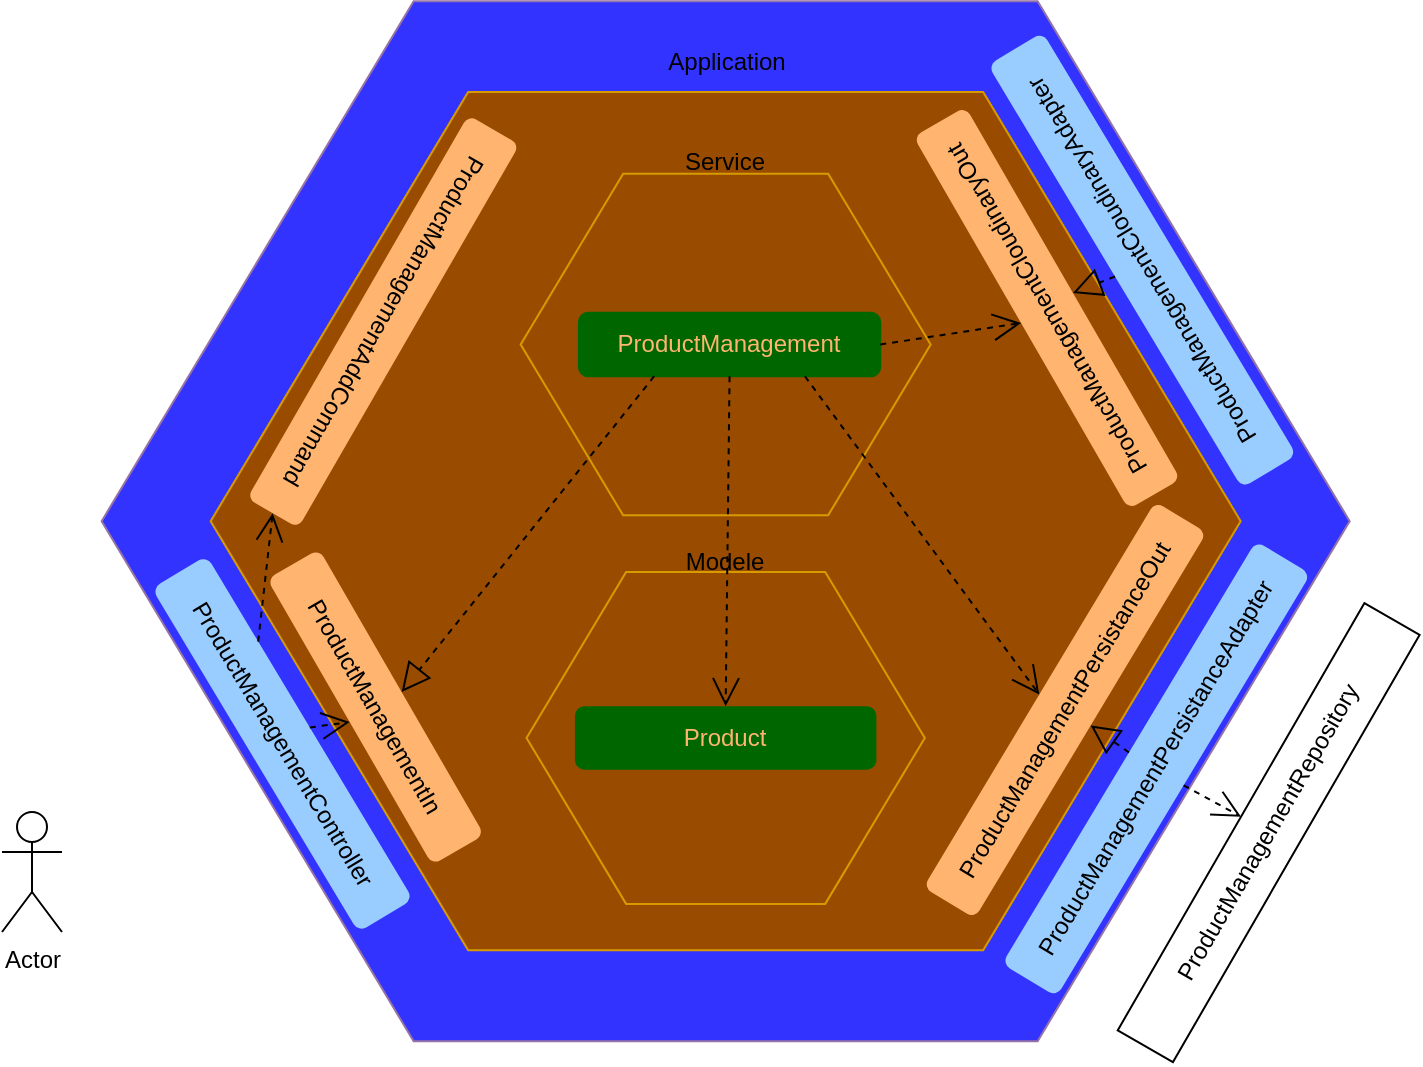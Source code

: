 <mxfile version="22.1.11" type="device">
  <diagram name="Page-1" id="46NgbSBzd1eg9kUxg5Q0">
    <mxGraphModel dx="864" dy="462" grid="1" gridSize="10" guides="1" tooltips="1" connect="1" arrows="1" fold="1" page="1" pageScale="1" pageWidth="850" pageHeight="1100" math="0" shadow="0">
      <root>
        <mxCell id="0" />
        <mxCell id="1" parent="0" />
        <mxCell id="ptxwS9t30BY3VEuVu5gd-1" value="" style="verticalLabelPosition=bottom;verticalAlign=top;html=1;shape=mxgraph.basic.polygon;polyCoords=[[0.25,0],[0.75,0],[1,0.5],[1,0.5],[0.75,1],[0.25,1],[0,0.5],[0,0.5]];polyline=0;fillColor=#3333FF;strokeColor=#9673a6;" vertex="1" parent="1">
          <mxGeometry x="119.82" y="114.59" width="624.01" height="520" as="geometry" />
        </mxCell>
        <mxCell id="ptxwS9t30BY3VEuVu5gd-2" value="ProductManagementController" style="html=1;whiteSpace=wrap;rotation=59;direction=west;glass=0;strokeColor=none;fillColor=#99CCFF;shadow=0;rounded=1;" vertex="1" parent="1">
          <mxGeometry x="110" y="470" width="200.5" height="31.88" as="geometry" />
        </mxCell>
        <mxCell id="ptxwS9t30BY3VEuVu5gd-3" value="Adapters" style="text;html=1;align=center;verticalAlign=middle;resizable=0;points=[];autosize=1;strokeColor=none;fillColor=none;" vertex="1" parent="1">
          <mxGeometry x="331.28" y="170.83" width="70" height="30" as="geometry" />
        </mxCell>
        <mxCell id="ptxwS9t30BY3VEuVu5gd-4" value="" style="verticalLabelPosition=bottom;verticalAlign=top;html=1;shape=mxgraph.basic.polygon;polyCoords=[[0.25,0],[0.75,0],[1,0.5],[1,0.5],[0.75,1],[0.25,1],[0,0.5],[0,0.5]];polyline=0;fillColor=#994C00;strokeColor=#d79b00;" vertex="1" parent="1">
          <mxGeometry x="174.33" y="160" width="515" height="429.17" as="geometry" />
        </mxCell>
        <mxCell id="ptxwS9t30BY3VEuVu5gd-5" value="Application" style="text;html=1;align=center;verticalAlign=middle;resizable=0;points=[];autosize=1;strokeColor=none;fillColor=none;" vertex="1" parent="1">
          <mxGeometry x="391.82" y="130" width="80" height="30" as="geometry" />
        </mxCell>
        <mxCell id="ptxwS9t30BY3VEuVu5gd-6" value="ProductManagementIn" style="html=1;whiteSpace=wrap;rotation=60;direction=west;glass=0;strokeColor=none;fillColor=#FFB570;shadow=0;rounded=1;flipV=0;flipH=0;fontColor=#000000;" vertex="1" parent="1">
          <mxGeometry x="174.33" y="452.5" width="165" height="30" as="geometry" />
        </mxCell>
        <mxCell id="ptxwS9t30BY3VEuVu5gd-7" value="ProductManagementAddCommand" style="html=1;whiteSpace=wrap;rotation=-240;direction=west;glass=0;strokeColor=none;fillColor=#FFB570;shadow=0;rounded=1;fontColor=#000000;" vertex="1" parent="1">
          <mxGeometry x="150" y="260" width="221.28" height="29.53" as="geometry" />
        </mxCell>
        <mxCell id="ptxwS9t30BY3VEuVu5gd-8" value="" style="verticalLabelPosition=bottom;verticalAlign=top;html=1;shape=mxgraph.basic.polygon;polyCoords=[[0.25,0],[0.75,0],[1,0.5],[1,0.5],[0.75,1],[0.25,1],[0,0.5],[0,0.5]];polyline=0;fillColor=#994C00;strokeColor=#d79b00;" vertex="1" parent="1">
          <mxGeometry x="329.33" y="200.83" width="205" height="170.83" as="geometry" />
        </mxCell>
        <mxCell id="ptxwS9t30BY3VEuVu5gd-9" value="" style="verticalLabelPosition=bottom;verticalAlign=top;html=1;shape=mxgraph.basic.polygon;polyCoords=[[0.25,0],[0.75,0],[1,0.5],[1,0.5],[0.75,1],[0.25,1],[0,0.5],[0,0.5]];polyline=0;fillColor=#994C00;strokeColor=#d79b00;" vertex="1" parent="1">
          <mxGeometry x="332.27" y="400.0" width="199.13" height="165.94" as="geometry" />
        </mxCell>
        <mxCell id="ptxwS9t30BY3VEuVu5gd-10" value="ProductManagementPersistanceOut" style="html=1;whiteSpace=wrap;rotation=301;direction=west;glass=0;strokeColor=none;fillColor=#FFB570;shadow=0;rounded=1;flipV=0;flipH=0;fontColor=#000000;" vertex="1" parent="1">
          <mxGeometry x="489" y="454" width="225" height="30" as="geometry" />
        </mxCell>
        <mxCell id="ptxwS9t30BY3VEuVu5gd-11" value="ProductManagementCloudinaryOut" style="html=1;whiteSpace=wrap;rotation=-120;direction=east;glass=0;strokeColor=none;fillColor=#FFB570;shadow=0;rounded=1;flipV=0;flipH=0;fontColor=#000000;" vertex="1" parent="1">
          <mxGeometry x="485" y="253" width="215" height="30" as="geometry" />
        </mxCell>
        <mxCell id="ptxwS9t30BY3VEuVu5gd-12" value="ProductManagementPersistanceAdapter" style="html=1;whiteSpace=wrap;rotation=301;direction=west;glass=0;strokeColor=none;fillColor=#99CCFF;shadow=0;rounded=1;" vertex="1" parent="1">
          <mxGeometry x="523.82" y="482.5" width="246.67" height="31.88" as="geometry" />
        </mxCell>
        <mxCell id="ptxwS9t30BY3VEuVu5gd-13" value="ProductManagementCloudinaryAdapter" style="html=1;whiteSpace=wrap;rotation=239;direction=west;glass=0;strokeColor=none;fillColor=#99CCFF;shadow=0;rounded=1;" vertex="1" parent="1">
          <mxGeometry x="516.82" y="228.12" width="246.67" height="31.88" as="geometry" />
        </mxCell>
        <mxCell id="ptxwS9t30BY3VEuVu5gd-14" value="ProductManagementRepository" style="html=1;whiteSpace=wrap;rotation=-60;direction=west;glass=0;strokeColor=default;fillColor=none;shadow=0;rounded=0;" vertex="1" parent="1">
          <mxGeometry x="580.0" y="514.38" width="246.67" height="31.88" as="geometry" />
        </mxCell>
        <mxCell id="ptxwS9t30BY3VEuVu5gd-15" value="Service" style="text;html=1;align=center;verticalAlign=middle;resizable=0;points=[];autosize=1;strokeColor=none;fillColor=none;" vertex="1" parent="1">
          <mxGeometry x="400.84" y="180.0" width="60" height="30" as="geometry" />
        </mxCell>
        <mxCell id="ptxwS9t30BY3VEuVu5gd-16" value="Modele" style="text;html=1;align=center;verticalAlign=middle;resizable=0;points=[];autosize=1;strokeColor=none;fillColor=none;" vertex="1" parent="1">
          <mxGeometry x="401.28" y="380.0" width="60" height="30" as="geometry" />
        </mxCell>
        <mxCell id="ptxwS9t30BY3VEuVu5gd-17" value="ProductManagement" style="html=1;whiteSpace=wrap;rotation=0;direction=east;glass=0;strokeColor=#006600;fillColor=#006600;shadow=0;rounded=1;flipV=0;flipH=0;fontColor=#FFB570;" vertex="1" parent="1">
          <mxGeometry x="358.43" y="270.39" width="150.7" height="31.72" as="geometry" />
        </mxCell>
        <mxCell id="ptxwS9t30BY3VEuVu5gd-18" value="Product" style="html=1;whiteSpace=wrap;rotation=0;direction=east;glass=0;strokeColor=none;fillColor=#006600;shadow=0;rounded=1;flipV=0;flipH=0;fontColor=#FFB570;" vertex="1" parent="1">
          <mxGeometry x="356.48" y="467.11" width="150.7" height="31.72" as="geometry" />
        </mxCell>
        <mxCell id="ptxwS9t30BY3VEuVu5gd-19" value="Actor" style="shape=umlActor;verticalLabelPosition=bottom;verticalAlign=top;html=1;" vertex="1" parent="1">
          <mxGeometry x="70" y="520" width="30" height="60" as="geometry" />
        </mxCell>
        <mxCell id="ptxwS9t30BY3VEuVu5gd-20" value="" style="endArrow=open;endSize=12;dashed=1;html=1;rounded=0;entryX=0.5;entryY=0;entryDx=0;entryDy=0;exitX=0.5;exitY=1;exitDx=0;exitDy=0;" edge="1" parent="1" source="ptxwS9t30BY3VEuVu5gd-2" target="ptxwS9t30BY3VEuVu5gd-6">
          <mxGeometry x="0.284" y="-24" width="160" relative="1" as="geometry">
            <mxPoint x="80" y="580" as="sourcePoint" />
            <mxPoint x="240" y="580" as="targetPoint" />
            <mxPoint as="offset" />
          </mxGeometry>
        </mxCell>
        <mxCell id="ptxwS9t30BY3VEuVu5gd-21" value="" style="endArrow=block;dashed=1;endFill=0;endSize=12;html=1;rounded=0;entryX=0.5;entryY=1;entryDx=0;entryDy=0;exitX=0.25;exitY=1;exitDx=0;exitDy=0;" edge="1" parent="1" source="ptxwS9t30BY3VEuVu5gd-17" target="ptxwS9t30BY3VEuVu5gd-6">
          <mxGeometry width="160" relative="1" as="geometry">
            <mxPoint x="300.84" y="390" as="sourcePoint" />
            <mxPoint x="460.84" y="390" as="targetPoint" />
          </mxGeometry>
        </mxCell>
        <mxCell id="ptxwS9t30BY3VEuVu5gd-24" value="" style="endArrow=open;endSize=12;dashed=1;html=1;rounded=0;entryX=0.5;entryY=0;entryDx=0;entryDy=0;exitX=0.5;exitY=1;exitDx=0;exitDy=0;" edge="1" parent="1" source="ptxwS9t30BY3VEuVu5gd-17" target="ptxwS9t30BY3VEuVu5gd-18">
          <mxGeometry x="0.284" y="-24" width="160" relative="1" as="geometry">
            <mxPoint x="319.33" y="455" as="sourcePoint" />
            <mxPoint x="339.33" y="452" as="targetPoint" />
            <mxPoint as="offset" />
          </mxGeometry>
        </mxCell>
        <mxCell id="ptxwS9t30BY3VEuVu5gd-25" value="" style="endArrow=open;endSize=12;dashed=1;html=1;rounded=0;entryX=0;entryY=0.5;entryDx=0;entryDy=0;exitX=0.75;exitY=1;exitDx=0;exitDy=0;" edge="1" parent="1" source="ptxwS9t30BY3VEuVu5gd-2" target="ptxwS9t30BY3VEuVu5gd-7">
          <mxGeometry x="0.284" y="-24" width="160" relative="1" as="geometry">
            <mxPoint x="481" y="312" as="sourcePoint" />
            <mxPoint x="480" y="477" as="targetPoint" />
            <mxPoint as="offset" />
          </mxGeometry>
        </mxCell>
        <mxCell id="ptxwS9t30BY3VEuVu5gd-26" value="" style="endArrow=open;endSize=12;dashed=1;html=1;rounded=0;entryX=0.5;entryY=0;entryDx=0;entryDy=0;exitX=1;exitY=0.5;exitDx=0;exitDy=0;" edge="1" parent="1" source="ptxwS9t30BY3VEuVu5gd-17" target="ptxwS9t30BY3VEuVu5gd-11">
          <mxGeometry x="0.284" y="-24" width="160" relative="1" as="geometry">
            <mxPoint x="481" y="312" as="sourcePoint" />
            <mxPoint x="480" y="477" as="targetPoint" />
            <mxPoint as="offset" />
          </mxGeometry>
        </mxCell>
        <mxCell id="ptxwS9t30BY3VEuVu5gd-27" value="" style="endArrow=open;endSize=12;dashed=1;html=1;rounded=0;entryX=0.5;entryY=1;entryDx=0;entryDy=0;exitX=0.75;exitY=1;exitDx=0;exitDy=0;" edge="1" parent="1" source="ptxwS9t30BY3VEuVu5gd-17" target="ptxwS9t30BY3VEuVu5gd-10">
          <mxGeometry x="0.284" y="-24" width="160" relative="1" as="geometry">
            <mxPoint x="519" y="296" as="sourcePoint" />
            <mxPoint x="595" y="283" as="targetPoint" />
            <mxPoint as="offset" />
          </mxGeometry>
        </mxCell>
        <mxCell id="ptxwS9t30BY3VEuVu5gd-28" value="" style="endArrow=block;dashed=1;endFill=0;endSize=12;html=1;rounded=0;entryX=0.5;entryY=0;entryDx=0;entryDy=0;exitX=0.5;exitY=1;exitDx=0;exitDy=0;" edge="1" parent="1" source="ptxwS9t30BY3VEuVu5gd-12" target="ptxwS9t30BY3VEuVu5gd-10">
          <mxGeometry width="160" relative="1" as="geometry">
            <mxPoint x="500" y="460" as="sourcePoint" />
            <mxPoint x="660" y="460" as="targetPoint" />
          </mxGeometry>
        </mxCell>
        <mxCell id="ptxwS9t30BY3VEuVu5gd-29" value="" style="endArrow=block;dashed=1;endFill=0;endSize=12;html=1;rounded=0;entryX=0.5;entryY=1;entryDx=0;entryDy=0;exitX=0.5;exitY=1;exitDx=0;exitDy=0;" edge="1" parent="1" source="ptxwS9t30BY3VEuVu5gd-13" target="ptxwS9t30BY3VEuVu5gd-11">
          <mxGeometry width="160" relative="1" as="geometry">
            <mxPoint x="639" y="500" as="sourcePoint" />
            <mxPoint x="625" y="488" as="targetPoint" />
          </mxGeometry>
        </mxCell>
        <mxCell id="ptxwS9t30BY3VEuVu5gd-30" value="" style="endArrow=open;endSize=12;dashed=1;html=1;rounded=0;entryX=0.5;entryY=1;entryDx=0;entryDy=0;exitX=0.5;exitY=0;exitDx=0;exitDy=0;" edge="1" parent="1" source="ptxwS9t30BY3VEuVu5gd-12" target="ptxwS9t30BY3VEuVu5gd-14">
          <mxGeometry x="0.284" y="-24" width="160" relative="1" as="geometry">
            <mxPoint x="670" y="498.83" as="sourcePoint" />
            <mxPoint x="788" y="657.83" as="targetPoint" />
            <mxPoint as="offset" />
          </mxGeometry>
        </mxCell>
      </root>
    </mxGraphModel>
  </diagram>
</mxfile>
